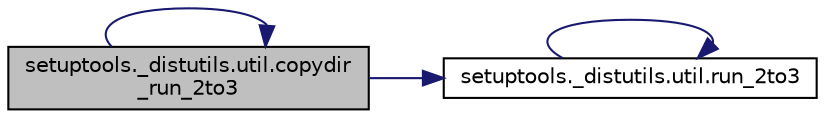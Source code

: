 digraph "setuptools._distutils.util.copydir_run_2to3"
{
 // LATEX_PDF_SIZE
  edge [fontname="Helvetica",fontsize="10",labelfontname="Helvetica",labelfontsize="10"];
  node [fontname="Helvetica",fontsize="10",shape=record];
  rankdir="LR";
  Node1 [label="setuptools._distutils.util.copydir\l_run_2to3",height=0.2,width=0.4,color="black", fillcolor="grey75", style="filled", fontcolor="black",tooltip=" "];
  Node1 -> Node1 [color="midnightblue",fontsize="10",style="solid",fontname="Helvetica"];
  Node1 -> Node2 [color="midnightblue",fontsize="10",style="solid",fontname="Helvetica"];
  Node2 [label="setuptools._distutils.util.run_2to3",height=0.2,width=0.4,color="black", fillcolor="white", style="filled",URL="$d9/d80/namespacesetuptools_1_1__distutils_1_1util.html#a9ca6b35db5ee9af95c1dac142eaa2d02",tooltip=" "];
  Node2 -> Node2 [color="midnightblue",fontsize="10",style="solid",fontname="Helvetica"];
}
